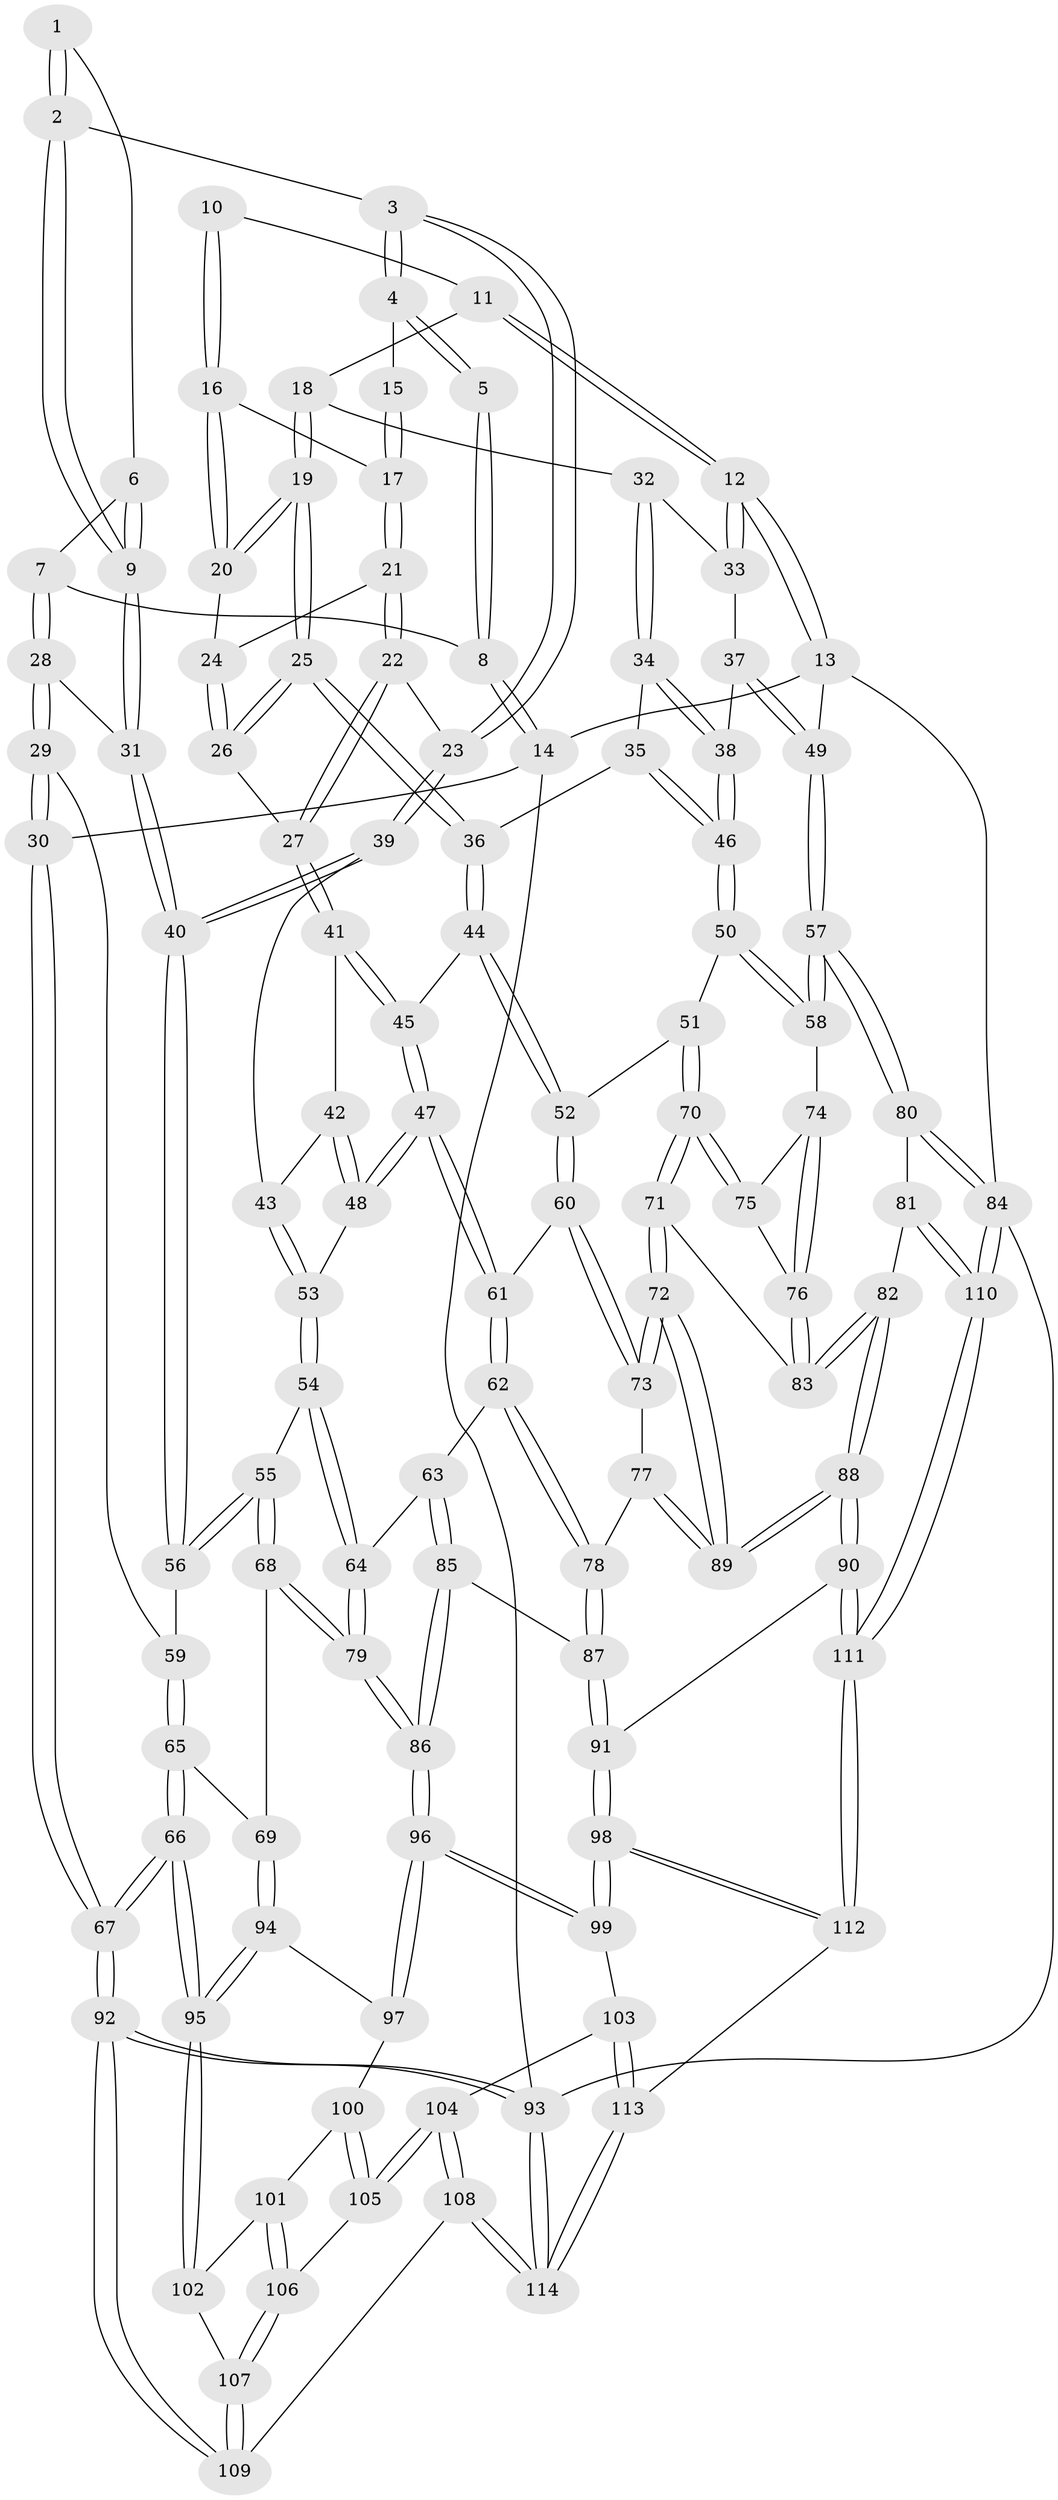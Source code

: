 // coarse degree distribution, {2: 0.015151515151515152, 5: 0.2878787878787879, 3: 0.15151515151515152, 4: 0.48484848484848486, 6: 0.045454545454545456, 7: 0.015151515151515152}
// Generated by graph-tools (version 1.1) at 2025/42/03/06/25 10:42:26]
// undirected, 114 vertices, 282 edges
graph export_dot {
graph [start="1"]
  node [color=gray90,style=filled];
  1 [pos="+0.22372495035371678+0"];
  2 [pos="+0.31509096297207223+0.1383464001034204"];
  3 [pos="+0.42611692064632384+0.08353246967874423"];
  4 [pos="+0.4692920731159918+0"];
  5 [pos="+0.1689758540413614+0"];
  6 [pos="+0.2410520481257572+0.05768264575541657"];
  7 [pos="+0.09939149736323542+0.08816806131326305"];
  8 [pos="+0+0"];
  9 [pos="+0.30707281664635233+0.14345162066103387"];
  10 [pos="+0.6698176824463499+0"];
  11 [pos="+0.7155515836837076+0"];
  12 [pos="+1+0"];
  13 [pos="+1+0"];
  14 [pos="+0+0"];
  15 [pos="+0.6440508034300243+0"];
  16 [pos="+0.6910269656330077+0.09081104737180824"];
  17 [pos="+0.6099419209583501+0.12190567503429661"];
  18 [pos="+0.8193972409816721+0.1293831142611697"];
  19 [pos="+0.7644850940171165+0.16620796590939735"];
  20 [pos="+0.7161103961910098+0.13667311932442922"];
  21 [pos="+0.6040476201099285+0.1352855901392999"];
  22 [pos="+0.5548058325188227+0.1695457242894466"];
  23 [pos="+0.48593894505662066+0.16474604152372402"];
  24 [pos="+0.6529000248924064+0.14936749355796192"];
  25 [pos="+0.7395578844677311+0.23375673743305075"];
  26 [pos="+0.6720645568541238+0.22340855903011791"];
  27 [pos="+0.6153489047330182+0.23184300693278864"];
  28 [pos="+0.15185913421964567+0.2203995261291918"];
  29 [pos="+0.015459967099164397+0.34248148735082656"];
  30 [pos="+0+0.35267523862906613"];
  31 [pos="+0.2262102013720295+0.2276769942090794"];
  32 [pos="+0.8753347194314133+0.1419693796506955"];
  33 [pos="+0.8968766136705771+0.13721708460077542"];
  34 [pos="+0.8697185165902637+0.25192533249670607"];
  35 [pos="+0.8033646271983271+0.27095034361919135"];
  36 [pos="+0.7498479008424426+0.27536919238786267"];
  37 [pos="+1+0.25595145393399515"];
  38 [pos="+0.9146594467348041+0.30381291983630176"];
  39 [pos="+0.46734668520802525+0.2627342418833097"];
  40 [pos="+0.28469862757091047+0.2999373047360439"];
  41 [pos="+0.6101750980717513+0.2761522114683188"];
  42 [pos="+0.6025943529110311+0.28057975642490135"];
  43 [pos="+0.4723982615261372+0.2743783919607368"];
  44 [pos="+0.7314357747845116+0.3671323575037932"];
  45 [pos="+0.6884659408994438+0.36351467745818855"];
  46 [pos="+0.8971823205236257+0.34370393096974833"];
  47 [pos="+0.5448668386864164+0.414009164790835"];
  48 [pos="+0.5176877373561339+0.39919338452437764"];
  49 [pos="+1+0.2889715267248449"];
  50 [pos="+0.8776239989722461+0.41092805402429106"];
  51 [pos="+0.7939908513286174+0.4387121064820065"];
  52 [pos="+0.779447500943443+0.4315903651098709"];
  53 [pos="+0.4981408153037322+0.39351317287288085"];
  54 [pos="+0.3999219383264976+0.44848604796446806"];
  55 [pos="+0.3264956030936228+0.45051945652018843"];
  56 [pos="+0.31288709854828256+0.4302329443594689"];
  57 [pos="+1+0.4710553448169499"];
  58 [pos="+1+0.46463620648622667"];
  59 [pos="+0.08051743872700864+0.42037139662628337"];
  60 [pos="+0.6530953770407346+0.5185743025410618"];
  61 [pos="+0.5819796392079648+0.5027670531826424"];
  62 [pos="+0.5446786534746475+0.5657639831825977"];
  63 [pos="+0.49964149886744974+0.5768294316739226"];
  64 [pos="+0.4542747217676702+0.5389580889871851"];
  65 [pos="+0.10804932472493128+0.51627683743604"];
  66 [pos="+0+0.7428729457983637"];
  67 [pos="+0+0.7524564831402945"];
  68 [pos="+0.2523108273147824+0.6272801188668278"];
  69 [pos="+0.23749411755082353+0.6253910630991482"];
  70 [pos="+0.8077441927336191+0.5209497016202735"];
  71 [pos="+0.8027725618599139+0.5569320929769068"];
  72 [pos="+0.7835268298814152+0.6173895522739409"];
  73 [pos="+0.6575733756533022+0.5354371201116737"];
  74 [pos="+0.9554678410071044+0.5288845489379335"];
  75 [pos="+0.8634807608954997+0.5376253857208777"];
  76 [pos="+0.9253107910861613+0.5798610411583727"];
  77 [pos="+0.6533766680318499+0.6321011813490096"];
  78 [pos="+0.598860606692415+0.644052901189265"];
  79 [pos="+0.30883021513961545+0.7012802818147488"];
  80 [pos="+1+0.7808370172099198"];
  81 [pos="+1+0.7629107165545612"];
  82 [pos="+0.9672221158701676+0.7591841048737241"];
  83 [pos="+0.9239655861942172+0.6059825851345763"];
  84 [pos="+1+1"];
  85 [pos="+0.447682149020335+0.6839117152190414"];
  86 [pos="+0.3136532636527476+0.7092231788272914"];
  87 [pos="+0.5519250627140235+0.7299181725413387"];
  88 [pos="+0.8127227290069798+0.7836251618464776"];
  89 [pos="+0.7749575463778604+0.6886999129037278"];
  90 [pos="+0.7932886976070643+0.807141718941286"];
  91 [pos="+0.5915930488353851+0.8152100735494747"];
  92 [pos="+0+1"];
  93 [pos="+0+1"];
  94 [pos="+0.050211181605988836+0.7114055866979958"];
  95 [pos="+0+0.743045984495602"];
  96 [pos="+0.30958911623170676+0.7828588389921108"];
  97 [pos="+0.15246557741901148+0.8042675338347193"];
  98 [pos="+0.494889214341116+0.9314865011694726"];
  99 [pos="+0.31188013114958296+0.7928954663121589"];
  100 [pos="+0.14229297352080447+0.8186543923946968"];
  101 [pos="+0.12274455713135315+0.8377532125161468"];
  102 [pos="+0.07947577746298931+0.8478634372672893"];
  103 [pos="+0.26226820116428556+0.8792007288514094"];
  104 [pos="+0.2421227018439666+0.8985979853558508"];
  105 [pos="+0.180656551183466+0.8952816449588111"];
  106 [pos="+0.15918706355970727+0.8968405521170941"];
  107 [pos="+0.11525391658881005+0.919057151543755"];
  108 [pos="+0.22442493188418167+0.9608275802376434"];
  109 [pos="+0.08632174221111301+0.9750412830539821"];
  110 [pos="+0.8022234756328817+1"];
  111 [pos="+0.7838366425829599+1"];
  112 [pos="+0.5092188082866064+1"];
  113 [pos="+0.4536102531499149+1"];
  114 [pos="+0.26100724092808186+1"];
  1 -- 2;
  1 -- 2;
  1 -- 6;
  2 -- 3;
  2 -- 9;
  2 -- 9;
  3 -- 4;
  3 -- 4;
  3 -- 23;
  3 -- 23;
  4 -- 5;
  4 -- 5;
  4 -- 15;
  5 -- 8;
  5 -- 8;
  6 -- 7;
  6 -- 9;
  6 -- 9;
  7 -- 8;
  7 -- 28;
  7 -- 28;
  8 -- 14;
  8 -- 14;
  9 -- 31;
  9 -- 31;
  10 -- 11;
  10 -- 16;
  10 -- 16;
  11 -- 12;
  11 -- 12;
  11 -- 18;
  12 -- 13;
  12 -- 13;
  12 -- 33;
  12 -- 33;
  13 -- 14;
  13 -- 49;
  13 -- 84;
  14 -- 30;
  14 -- 93;
  15 -- 17;
  15 -- 17;
  16 -- 17;
  16 -- 20;
  16 -- 20;
  17 -- 21;
  17 -- 21;
  18 -- 19;
  18 -- 19;
  18 -- 32;
  19 -- 20;
  19 -- 20;
  19 -- 25;
  19 -- 25;
  20 -- 24;
  21 -- 22;
  21 -- 22;
  21 -- 24;
  22 -- 23;
  22 -- 27;
  22 -- 27;
  23 -- 39;
  23 -- 39;
  24 -- 26;
  24 -- 26;
  25 -- 26;
  25 -- 26;
  25 -- 36;
  25 -- 36;
  26 -- 27;
  27 -- 41;
  27 -- 41;
  28 -- 29;
  28 -- 29;
  28 -- 31;
  29 -- 30;
  29 -- 30;
  29 -- 59;
  30 -- 67;
  30 -- 67;
  31 -- 40;
  31 -- 40;
  32 -- 33;
  32 -- 34;
  32 -- 34;
  33 -- 37;
  34 -- 35;
  34 -- 38;
  34 -- 38;
  35 -- 36;
  35 -- 46;
  35 -- 46;
  36 -- 44;
  36 -- 44;
  37 -- 38;
  37 -- 49;
  37 -- 49;
  38 -- 46;
  38 -- 46;
  39 -- 40;
  39 -- 40;
  39 -- 43;
  40 -- 56;
  40 -- 56;
  41 -- 42;
  41 -- 45;
  41 -- 45;
  42 -- 43;
  42 -- 48;
  42 -- 48;
  43 -- 53;
  43 -- 53;
  44 -- 45;
  44 -- 52;
  44 -- 52;
  45 -- 47;
  45 -- 47;
  46 -- 50;
  46 -- 50;
  47 -- 48;
  47 -- 48;
  47 -- 61;
  47 -- 61;
  48 -- 53;
  49 -- 57;
  49 -- 57;
  50 -- 51;
  50 -- 58;
  50 -- 58;
  51 -- 52;
  51 -- 70;
  51 -- 70;
  52 -- 60;
  52 -- 60;
  53 -- 54;
  53 -- 54;
  54 -- 55;
  54 -- 64;
  54 -- 64;
  55 -- 56;
  55 -- 56;
  55 -- 68;
  55 -- 68;
  56 -- 59;
  57 -- 58;
  57 -- 58;
  57 -- 80;
  57 -- 80;
  58 -- 74;
  59 -- 65;
  59 -- 65;
  60 -- 61;
  60 -- 73;
  60 -- 73;
  61 -- 62;
  61 -- 62;
  62 -- 63;
  62 -- 78;
  62 -- 78;
  63 -- 64;
  63 -- 85;
  63 -- 85;
  64 -- 79;
  64 -- 79;
  65 -- 66;
  65 -- 66;
  65 -- 69;
  66 -- 67;
  66 -- 67;
  66 -- 95;
  66 -- 95;
  67 -- 92;
  67 -- 92;
  68 -- 69;
  68 -- 79;
  68 -- 79;
  69 -- 94;
  69 -- 94;
  70 -- 71;
  70 -- 71;
  70 -- 75;
  70 -- 75;
  71 -- 72;
  71 -- 72;
  71 -- 83;
  72 -- 73;
  72 -- 73;
  72 -- 89;
  72 -- 89;
  73 -- 77;
  74 -- 75;
  74 -- 76;
  74 -- 76;
  75 -- 76;
  76 -- 83;
  76 -- 83;
  77 -- 78;
  77 -- 89;
  77 -- 89;
  78 -- 87;
  78 -- 87;
  79 -- 86;
  79 -- 86;
  80 -- 81;
  80 -- 84;
  80 -- 84;
  81 -- 82;
  81 -- 110;
  81 -- 110;
  82 -- 83;
  82 -- 83;
  82 -- 88;
  82 -- 88;
  84 -- 110;
  84 -- 110;
  84 -- 93;
  85 -- 86;
  85 -- 86;
  85 -- 87;
  86 -- 96;
  86 -- 96;
  87 -- 91;
  87 -- 91;
  88 -- 89;
  88 -- 89;
  88 -- 90;
  88 -- 90;
  90 -- 91;
  90 -- 111;
  90 -- 111;
  91 -- 98;
  91 -- 98;
  92 -- 93;
  92 -- 93;
  92 -- 109;
  92 -- 109;
  93 -- 114;
  93 -- 114;
  94 -- 95;
  94 -- 95;
  94 -- 97;
  95 -- 102;
  95 -- 102;
  96 -- 97;
  96 -- 97;
  96 -- 99;
  96 -- 99;
  97 -- 100;
  98 -- 99;
  98 -- 99;
  98 -- 112;
  98 -- 112;
  99 -- 103;
  100 -- 101;
  100 -- 105;
  100 -- 105;
  101 -- 102;
  101 -- 106;
  101 -- 106;
  102 -- 107;
  103 -- 104;
  103 -- 113;
  103 -- 113;
  104 -- 105;
  104 -- 105;
  104 -- 108;
  104 -- 108;
  105 -- 106;
  106 -- 107;
  106 -- 107;
  107 -- 109;
  107 -- 109;
  108 -- 109;
  108 -- 114;
  108 -- 114;
  110 -- 111;
  110 -- 111;
  111 -- 112;
  111 -- 112;
  112 -- 113;
  113 -- 114;
  113 -- 114;
}
